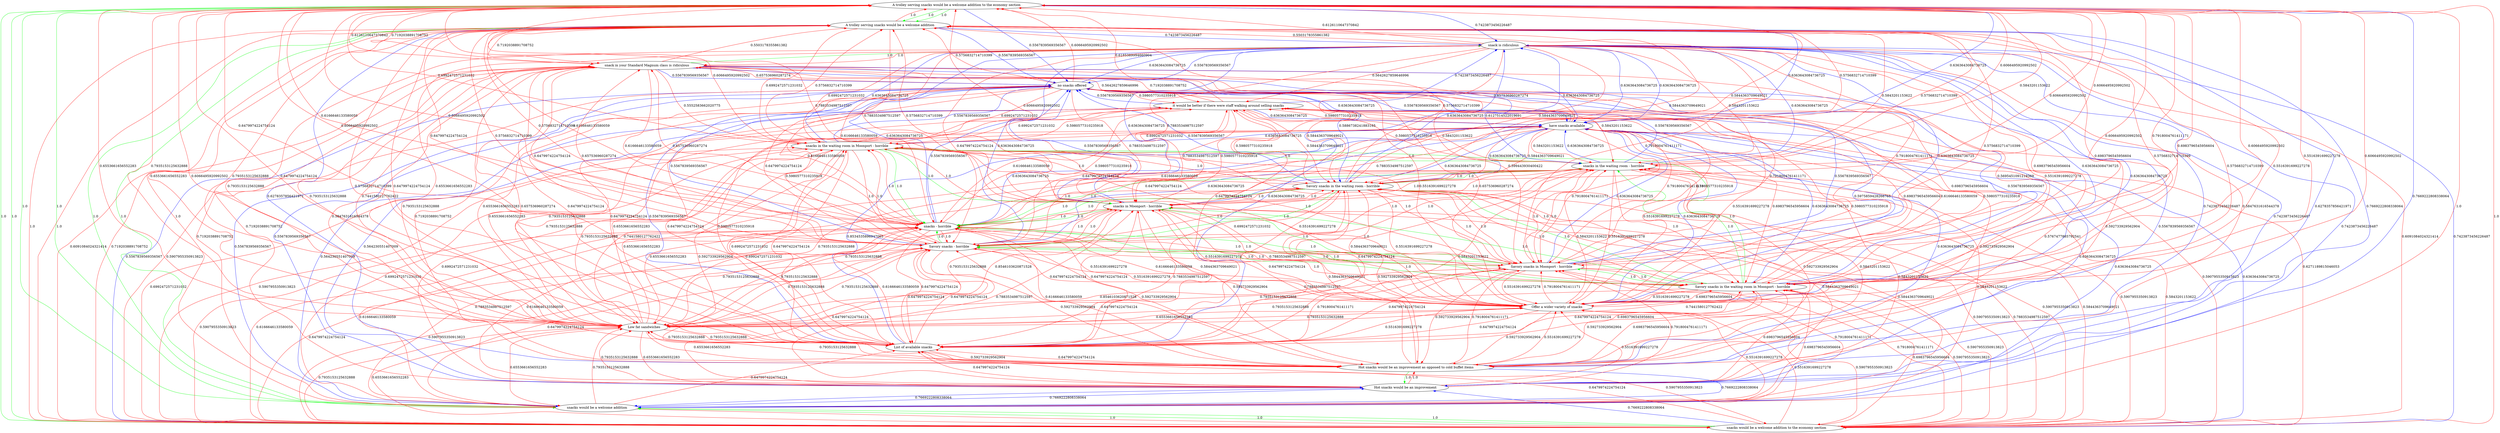 digraph rawGraph {
"A trolley serving snacks would be a welcome addition to the economy section";"A trolley serving snacks would be a welcome addition";"snacks would be a welcome addition";"snacks would be a welcome addition to the economy section";"Hot snacks would be an improvement as opposed to cold buffet items";"Hot snacks would be an improvement";"List of available snacks";"Low fat sandwiches";"Offer a wider variety of snacks";"Savory snacks in the waiting room in Moonport - horrible";"Savory snacks in Moonport - horrible";"Savory snacks - horrible";"snacks - horrible";"snacks in Moonport - horrible";"Savory snacks in the waiting room - horrible";"snacks in the waiting room - horrible";"snacks in the waiting room in Moonport - horrible";"have snacks available";"it would be better if there were staff walking around selling snacks";"no snacks offered";"snack in your Standard Magnum class is ridiculous";"snack is ridiculous";"A trolley serving snacks would be a welcome addition to the economy section" -> "A trolley serving snacks would be a welcome addition" [label=1.0] [color=green]
"A trolley serving snacks would be a welcome addition" -> "snacks would be a welcome addition" [label=1.0] [color=green]
"A trolley serving snacks would be a welcome addition to the economy section" -> "snacks would be a welcome addition to the economy section" [label=1.0] [color=green]
"snacks would be a welcome addition to the economy section" -> "snacks would be a welcome addition" [label=1.0] [color=green]
"A trolley serving snacks would be a welcome addition to the economy section" -> "snacks would be a welcome addition" [label=1.0] [color=green]
"A trolley serving snacks would be a welcome addition to the economy section" -> "A trolley serving snacks would be a welcome addition" [label=1.0] [color=green]
"A trolley serving snacks would be a welcome addition" -> "snacks would be a welcome addition" [label=1.0] [color=green]
"A trolley serving snacks would be a welcome addition to the economy section" -> "snacks would be a welcome addition to the economy section" [label=1.0] [color=green]
"snacks would be a welcome addition to the economy section" -> "snacks would be a welcome addition" [label=1.0] [color=green]
"A trolley serving snacks would be a welcome addition to the economy section" -> "snacks would be a welcome addition" [label=1.0] [color=green]
"A trolley serving snacks would be a welcome addition" -> "A trolley serving snacks would be a welcome addition to the economy section" [label=1.0] [color=red]
"A trolley serving snacks would be a welcome addition" -> "snacks would be a welcome addition to the economy section" [label=1.0] [color=red]
"snacks would be a welcome addition" -> "A trolley serving snacks would be a welcome addition to the economy section" [label=1.0] [color=red]
"snacks would be a welcome addition" -> "A trolley serving snacks would be a welcome addition" [label=1.0] [color=red]
"snacks would be a welcome addition" -> "snacks would be a welcome addition to the economy section" [label=1.0] [color=red]
"snacks would be a welcome addition to the economy section" -> "A trolley serving snacks would be a welcome addition to the economy section" [label=1.0] [color=red]
"snacks would be a welcome addition to the economy section" -> "A trolley serving snacks would be a welcome addition" [label=1.0] [color=red]
"Hot snacks would be an improvement as opposed to cold buffet items" -> "Hot snacks would be an improvement" [label=1.0] [color=green]
"Hot snacks would be an improvement" -> "Hot snacks would be an improvement as opposed to cold buffet items" [label=1.0] [color=red]
"A trolley serving snacks would be a welcome addition to the economy section" -> "Hot snacks would be an improvement" [label=0.7669222808338064] [color=blue]
"A trolley serving snacks would be a welcome addition" -> "Hot snacks would be an improvement" [label=0.7669222808338064] [color=blue]
"snacks would be a welcome addition" -> "Hot snacks would be an improvement" [label=0.7669222808338064] [color=blue]
"snacks would be a welcome addition to the economy section" -> "Hot snacks would be an improvement" [label=0.7669222808338064] [color=blue]
"Hot snacks would be an improvement as opposed to cold buffet items" -> "A trolley serving snacks would be a welcome addition" [label=0.6278357856421971] [color=blue]
"Hot snacks would be an improvement as opposed to cold buffet items" -> "snacks would be a welcome addition" [label=0.7669222808338064] [color=blue]
"Hot snacks would be an improvement" -> "A trolley serving snacks would be a welcome addition" [label=0.6278357856421971] [color=blue]
"Hot snacks would be an improvement" -> "snacks would be a welcome addition" [label=0.7669222808338064] [color=blue]
"A trolley serving snacks would be a welcome addition to the economy section" -> "List of available snacks" [label=0.6479974224754124] [color=red]
"A trolley serving snacks would be a welcome addition" -> "List of available snacks" [label=0.6479974224754124] [color=red]
"snacks would be a welcome addition" -> "List of available snacks" [label=0.6479974224754124] [color=red]
"snacks would be a welcome addition to the economy section" -> "List of available snacks" [label=0.6479974224754124] [color=red]
"Hot snacks would be an improvement as opposed to cold buffet items" -> "List of available snacks" [label=0.6479974224754124] [color=red]
"Hot snacks would be an improvement" -> "List of available snacks" [label=0.6479974224754124] [color=red]
"List of available snacks" -> "A trolley serving snacks would be a welcome addition to the economy section" [label=0.6066495920992502] [color=red]
"List of available snacks" -> "A trolley serving snacks would be a welcome addition" [label=0.5756832714710399] [color=red]
"List of available snacks" -> "snacks would be a welcome addition to the economy section" [label=0.5907955350913823] [color=red]
"List of available snacks" -> "Hot snacks would be an improvement as opposed to cold buffet items" [label=0.592733929562904] [color=red]
"A trolley serving snacks would be a welcome addition to the economy section" -> "Low fat sandwiches" [label=0.7935153125632888] [color=red]
"A trolley serving snacks would be a welcome addition" -> "Low fat sandwiches" [label=0.7935153125632888] [color=red]
"snacks would be a welcome addition" -> "Low fat sandwiches" [label=0.7935153125632888] [color=red]
"snacks would be a welcome addition to the economy section" -> "Low fat sandwiches" [label=0.7935153125632888] [color=red]
"Hot snacks would be an improvement as opposed to cold buffet items" -> "Low fat sandwiches" [label=0.7935153125632888] [color=red]
"Hot snacks would be an improvement" -> "Low fat sandwiches" [label=0.7935153125632888] [color=red]
"List of available snacks" -> "Low fat sandwiches" [label=0.7935153125632888] [color=red]
"Low fat sandwiches" -> "A trolley serving snacks would be a welcome addition to the economy section" [label=0.6553661656552283] [color=red]
"Low fat sandwiches" -> "A trolley serving snacks would be a welcome addition" [label=0.6553661656552283] [color=red]
"Low fat sandwiches" -> "snacks would be a welcome addition" [label=0.6553661656552283] [color=red]
"Low fat sandwiches" -> "snacks would be a welcome addition to the economy section" [label=0.6553661656552283] [color=red]
"Low fat sandwiches" -> "Hot snacks would be an improvement as opposed to cold buffet items" [label=0.6553661656552283] [color=red]
"Low fat sandwiches" -> "Hot snacks would be an improvement" [label=0.6553661656552283] [color=red]
"Low fat sandwiches" -> "List of available snacks" [label=0.7935153125632888] [color=red]
"A trolley serving snacks would be a welcome addition to the economy section" -> "Offer a wider variety of snacks" [label=0.5516391699227278] [color=red]
"A trolley serving snacks would be a welcome addition" -> "Offer a wider variety of snacks" [label=0.5516391699227278] [color=red]
"snacks would be a welcome addition" -> "Offer a wider variety of snacks" [label=0.5516391699227278] [color=red]
"snacks would be a welcome addition to the economy section" -> "Offer a wider variety of snacks" [label=0.5516391699227278] [color=red]
"Hot snacks would be an improvement as opposed to cold buffet items" -> "Offer a wider variety of snacks" [label=0.5516391699227278] [color=red]
"Hot snacks would be an improvement" -> "Offer a wider variety of snacks" [label=0.5516391699227278] [color=red]
"List of available snacks" -> "Offer a wider variety of snacks" [label=0.5516391699227278] [color=red]
"Low fat sandwiches" -> "Offer a wider variety of snacks" [label=0.6553661656552283] [color=red]
"Offer a wider variety of snacks" -> "A trolley serving snacks would be a welcome addition to the economy section" [label=0.6066495920992502] [color=red]
"Offer a wider variety of snacks" -> "A trolley serving snacks would be a welcome addition" [label=0.5756832714710399] [color=red]
"Offer a wider variety of snacks" -> "snacks would be a welcome addition to the economy section" [label=0.5907955350913823] [color=red]
"Offer a wider variety of snacks" -> "Hot snacks would be an improvement as opposed to cold buffet items" [label=0.592733929562904] [color=red]
"Offer a wider variety of snacks" -> "List of available snacks" [label=0.6479974224754124] [color=red]
"Offer a wider variety of snacks" -> "Low fat sandwiches" [label=0.7935153125632888] [color=red]
"Savory snacks in the waiting room in Moonport - horrible" -> "Savory snacks in Moonport - horrible" [label=1.0] [color=green]
"Savory snacks in Moonport - horrible" -> "Savory snacks - horrible" [label=1.0] [color=green]
"Savory snacks - horrible" -> "snacks - horrible" [label=1.0] [color=green]
"Savory snacks in Moonport - horrible" -> "snacks in Moonport - horrible" [label=1.0] [color=green]
"snacks in Moonport - horrible" -> "snacks - horrible" [label=1.0] [color=green]
"Savory snacks in the waiting room in Moonport - horrible" -> "Savory snacks in the waiting room - horrible" [label=1.0] [color=green]
"Savory snacks in the waiting room - horrible" -> "Savory snacks - horrible" [label=1.0] [color=green]
"Savory snacks in the waiting room - horrible" -> "snacks in the waiting room - horrible" [label=1.0] [color=green]
"snacks in the waiting room - horrible" -> "snacks - horrible" [label=1.0] [color=green]
"Savory snacks in the waiting room in Moonport - horrible" -> "snacks in the waiting room in Moonport - horrible" [label=1.0] [color=green]
"snacks in the waiting room in Moonport - horrible" -> "snacks in Moonport - horrible" [label=1.0] [color=green]
"snacks in the waiting room in Moonport - horrible" -> "snacks in the waiting room - horrible" [label=1.0] [color=green]
"Savory snacks in the waiting room in Moonport - horrible" -> "Savory snacks - horrible" [label=1.0] [color=green]
"Savory snacks in the waiting room in Moonport - horrible" -> "snacks in Moonport - horrible" [label=1.0] [color=green]
"Savory snacks in the waiting room in Moonport - horrible" -> "snacks in the waiting room - horrible" [label=1.0] [color=green]
"Savory snacks in Moonport - horrible" -> "snacks - horrible" [label=1.0] [color=green]
"Savory snacks in the waiting room - horrible" -> "snacks - horrible" [label=1.0] [color=green]
"snacks in the waiting room in Moonport - horrible" -> "snacks - horrible" [label=1.0] [color=green]
"Savory snacks in the waiting room in Moonport - horrible" -> "snacks - horrible" [label=1.0] [color=green]
"Savory snacks in Moonport - horrible" -> "Savory snacks in the waiting room in Moonport - horrible" [label=1.0] [color=red]
"Savory snacks in Moonport - horrible" -> "Savory snacks in the waiting room - horrible" [label=1.0] [color=red]
"Savory snacks in Moonport - horrible" -> "snacks in the waiting room - horrible" [label=1.0] [color=red]
"Savory snacks in Moonport - horrible" -> "snacks in the waiting room in Moonport - horrible" [label=1.0] [color=red]
"Savory snacks - horrible" -> "Savory snacks in the waiting room in Moonport - horrible" [label=1.0] [color=red]
"Savory snacks - horrible" -> "Savory snacks in Moonport - horrible" [label=1.0] [color=red]
"Savory snacks - horrible" -> "snacks in Moonport - horrible" [label=1.0] [color=red]
"Savory snacks - horrible" -> "Savory snacks in the waiting room - horrible" [label=1.0] [color=red]
"Savory snacks - horrible" -> "snacks in the waiting room - horrible" [label=1.0] [color=red]
"Savory snacks - horrible" -> "snacks in the waiting room in Moonport - horrible" [label=1.0] [color=red]
"snacks - horrible" -> "Savory snacks in the waiting room in Moonport - horrible" [label=1.0] [color=red]
"snacks - horrible" -> "Savory snacks in Moonport - horrible" [label=1.0] [color=red]
"snacks - horrible" -> "Savory snacks - horrible" [label=1.0] [color=red]
"snacks - horrible" -> "snacks in Moonport - horrible" [label=1.0] [color=red]
"snacks - horrible" -> "Savory snacks in the waiting room - horrible" [label=1.0] [color=red]
"snacks - horrible" -> "snacks in the waiting room - horrible" [label=1.0] [color=red]
"snacks - horrible" -> "snacks in the waiting room in Moonport - horrible" [label=1.0] [color=red]
"snacks in Moonport - horrible" -> "Savory snacks in the waiting room in Moonport - horrible" [label=1.0] [color=red]
"snacks in Moonport - horrible" -> "Savory snacks in Moonport - horrible" [label=1.0] [color=red]
"snacks in Moonport - horrible" -> "Savory snacks - horrible" [label=1.0] [color=red]
"snacks in Moonport - horrible" -> "Savory snacks in the waiting room - horrible" [label=1.0] [color=red]
"snacks in Moonport - horrible" -> "snacks in the waiting room - horrible" [label=1.0] [color=red]
"snacks in Moonport - horrible" -> "snacks in the waiting room in Moonport - horrible" [label=1.0] [color=red]
"Savory snacks in the waiting room - horrible" -> "Savory snacks in the waiting room in Moonport - horrible" [label=1.0] [color=red]
"Savory snacks in the waiting room - horrible" -> "Savory snacks in Moonport - horrible" [label=1.0] [color=red]
"Savory snacks in the waiting room - horrible" -> "snacks in Moonport - horrible" [label=1.0] [color=red]
"Savory snacks in the waiting room - horrible" -> "snacks in the waiting room in Moonport - horrible" [label=1.0] [color=red]
"snacks in the waiting room - horrible" -> "Savory snacks in the waiting room in Moonport - horrible" [label=1.0] [color=red]
"snacks in the waiting room - horrible" -> "Savory snacks in Moonport - horrible" [label=1.0] [color=red]
"snacks in the waiting room - horrible" -> "Savory snacks - horrible" [label=1.0] [color=red]
"snacks in the waiting room - horrible" -> "snacks in Moonport - horrible" [label=1.0] [color=red]
"snacks in the waiting room - horrible" -> "Savory snacks in the waiting room - horrible" [label=1.0] [color=red]
"snacks in the waiting room - horrible" -> "snacks in the waiting room in Moonport - horrible" [label=1.0] [color=red]
"snacks in the waiting room in Moonport - horrible" -> "Savory snacks in the waiting room in Moonport - horrible" [label=1.0] [color=red]
"snacks in the waiting room in Moonport - horrible" -> "Savory snacks in Moonport - horrible" [label=1.0] [color=red]
"snacks in the waiting room in Moonport - horrible" -> "Savory snacks - horrible" [label=1.0] [color=red]
"snacks in the waiting room in Moonport - horrible" -> "Savory snacks in the waiting room - horrible" [label=1.0] [color=red]
"A trolley serving snacks would be a welcome addition to the economy section" -> "Savory snacks in the waiting room in Moonport - horrible" [label=0.6983796545956604] [color=red]
"A trolley serving snacks would be a welcome addition to the economy section" -> "Savory snacks in Moonport - horrible" [label=0.7918004761411171] [color=red]
"A trolley serving snacks would be a welcome addition to the economy section" -> "Savory snacks - horrible" [label=0.6479974224754124] [color=red]
"A trolley serving snacks would be a welcome addition to the economy section" -> "snacks - horrible" [label=0.6166646133580059] [color=red]
"A trolley serving snacks would be a welcome addition to the economy section" -> "snacks in Moonport - horrible" [label=0.7883534987512597] [color=red]
"A trolley serving snacks would be a welcome addition to the economy section" -> "Savory snacks in the waiting room - horrible" [label=0.5844363709649021] [color=red]
"A trolley serving snacks would be a welcome addition to the economy section" -> "snacks in the waiting room - horrible" [label=0.5843201153622] [color=red]
"A trolley serving snacks would be a welcome addition to the economy section" -> "snacks in the waiting room in Moonport - horrible" [label=0.6992472571231032] [color=red]
"A trolley serving snacks would be a welcome addition" -> "Savory snacks in the waiting room in Moonport - horrible" [label=0.6983796545956604] [color=red]
"A trolley serving snacks would be a welcome addition" -> "Savory snacks in Moonport - horrible" [label=0.7918004761411171] [color=red]
"A trolley serving snacks would be a welcome addition" -> "Savory snacks - horrible" [label=0.6479974224754124] [color=red]
"A trolley serving snacks would be a welcome addition" -> "snacks - horrible" [label=0.6166646133580059] [color=red]
"A trolley serving snacks would be a welcome addition" -> "snacks in Moonport - horrible" [label=0.7883534987512597] [color=red]
"A trolley serving snacks would be a welcome addition" -> "Savory snacks in the waiting room - horrible" [label=0.5844363709649021] [color=red]
"A trolley serving snacks would be a welcome addition" -> "snacks in the waiting room - horrible" [label=0.5843201153622] [color=red]
"A trolley serving snacks would be a welcome addition" -> "snacks in the waiting room in Moonport - horrible" [label=0.6992472571231032] [color=red]
"snacks would be a welcome addition" -> "Savory snacks in the waiting room in Moonport - horrible" [label=0.6983796545956604] [color=red]
"snacks would be a welcome addition" -> "Savory snacks in Moonport - horrible" [label=0.7918004761411171] [color=red]
"snacks would be a welcome addition" -> "Savory snacks - horrible" [label=0.6479974224754124] [color=red]
"snacks would be a welcome addition" -> "snacks - horrible" [label=0.6166646133580059] [color=red]
"snacks would be a welcome addition" -> "snacks in Moonport - horrible" [label=0.7883534987512597] [color=red]
"snacks would be a welcome addition" -> "Savory snacks in the waiting room - horrible" [label=0.5844363709649021] [color=red]
"snacks would be a welcome addition" -> "snacks in the waiting room - horrible" [label=0.5843201153622] [color=red]
"snacks would be a welcome addition" -> "snacks in the waiting room in Moonport - horrible" [label=0.6992472571231032] [color=red]
"snacks would be a welcome addition to the economy section" -> "Savory snacks in the waiting room in Moonport - horrible" [label=0.6983796545956604] [color=red]
"snacks would be a welcome addition to the economy section" -> "Savory snacks in Moonport - horrible" [label=0.7918004761411171] [color=red]
"snacks would be a welcome addition to the economy section" -> "Savory snacks - horrible" [label=0.6479974224754124] [color=red]
"snacks would be a welcome addition to the economy section" -> "snacks - horrible" [label=0.6166646133580059] [color=red]
"snacks would be a welcome addition to the economy section" -> "snacks in Moonport - horrible" [label=0.7883534987512597] [color=red]
"snacks would be a welcome addition to the economy section" -> "Savory snacks in the waiting room - horrible" [label=0.5844363709649021] [color=red]
"snacks would be a welcome addition to the economy section" -> "snacks in the waiting room - horrible" [label=0.5843201153622] [color=red]
"snacks would be a welcome addition to the economy section" -> "snacks in the waiting room in Moonport - horrible" [label=0.6992472571231032] [color=red]
"Hot snacks would be an improvement as opposed to cold buffet items" -> "Savory snacks in the waiting room in Moonport - horrible" [label=0.6983796545956604] [color=red]
"Hot snacks would be an improvement as opposed to cold buffet items" -> "Savory snacks in Moonport - horrible" [label=0.7918004761411171] [color=red]
"Hot snacks would be an improvement as opposed to cold buffet items" -> "Savory snacks - horrible" [label=0.6479974224754124] [color=red]
"Hot snacks would be an improvement as opposed to cold buffet items" -> "snacks - horrible" [label=0.6166646133580059] [color=red]
"Hot snacks would be an improvement as opposed to cold buffet items" -> "snacks in Moonport - horrible" [label=0.7883534987512597] [color=red]
"Hot snacks would be an improvement as opposed to cold buffet items" -> "Savory snacks in the waiting room - horrible" [label=0.5844363709649021] [color=red]
"Hot snacks would be an improvement as opposed to cold buffet items" -> "snacks in the waiting room - horrible" [label=0.5843201153622] [color=red]
"Hot snacks would be an improvement as opposed to cold buffet items" -> "snacks in the waiting room in Moonport - horrible" [label=0.6992472571231032] [color=red]
"Hot snacks would be an improvement" -> "Savory snacks in the waiting room in Moonport - horrible" [label=0.6983796545956604] [color=red]
"Hot snacks would be an improvement" -> "Savory snacks in Moonport - horrible" [label=0.7918004761411171] [color=red]
"Hot snacks would be an improvement" -> "Savory snacks - horrible" [label=0.6479974224754124] [color=red]
"Hot snacks would be an improvement" -> "snacks - horrible" [label=0.6166646133580059] [color=red]
"Hot snacks would be an improvement" -> "snacks in Moonport - horrible" [label=0.7883534987512597] [color=red]
"Hot snacks would be an improvement" -> "Savory snacks in the waiting room - horrible" [label=0.5844363709649021] [color=red]
"Hot snacks would be an improvement" -> "snacks in the waiting room - horrible" [label=0.5843201153622] [color=red]
"Hot snacks would be an improvement" -> "snacks in the waiting room in Moonport - horrible" [label=0.6992472571231032] [color=red]
"List of available snacks" -> "Savory snacks in the waiting room in Moonport - horrible" [label=0.6983796545956604] [color=red]
"List of available snacks" -> "Savory snacks in Moonport - horrible" [label=0.7918004761411171] [color=red]
"List of available snacks" -> "Savory snacks - horrible" [label=0.6479974224754124] [color=red]
"List of available snacks" -> "snacks - horrible" [label=0.6166646133580059] [color=red]
"List of available snacks" -> "snacks in Moonport - horrible" [label=0.7883534987512597] [color=red]
"List of available snacks" -> "Savory snacks in the waiting room - horrible" [label=0.5844363709649021] [color=red]
"List of available snacks" -> "snacks in the waiting room - horrible" [label=0.5843201153622] [color=red]
"List of available snacks" -> "snacks in the waiting room in Moonport - horrible" [label=0.6992472571231032] [color=red]
"Low fat sandwiches" -> "Savory snacks in the waiting room in Moonport - horrible" [label=0.7441580127762422] [color=red]
"Low fat sandwiches" -> "Savory snacks in Moonport - horrible" [label=0.8546103620871528] [color=red]
"Low fat sandwiches" -> "Savory snacks - horrible" [label=0.7935153125632888] [color=red]
"Low fat sandwiches" -> "snacks - horrible" [label=0.7935153125632888] [color=red]
"Low fat sandwiches" -> "snacks in Moonport - horrible" [label=0.8546103620871528] [color=red]
"Low fat sandwiches" -> "Savory snacks in the waiting room - horrible" [label=0.6553661656552283] [color=red]
"Low fat sandwiches" -> "snacks in the waiting room - horrible" [label=0.6553661656552283] [color=red]
"Low fat sandwiches" -> "snacks in the waiting room in Moonport - horrible" [label=0.7441580127762422] [color=red]
"Offer a wider variety of snacks" -> "Savory snacks in the waiting room in Moonport - horrible" [label=0.6983796545956604] [color=red]
"Offer a wider variety of snacks" -> "Savory snacks in Moonport - horrible" [label=0.7918004761411171] [color=red]
"Offer a wider variety of snacks" -> "Savory snacks - horrible" [label=0.6479974224754124] [color=red]
"Offer a wider variety of snacks" -> "snacks - horrible" [label=0.6166646133580059] [color=red]
"Offer a wider variety of snacks" -> "snacks in Moonport - horrible" [label=0.7883534987512597] [color=red]
"Offer a wider variety of snacks" -> "Savory snacks in the waiting room - horrible" [label=0.5844363709649021] [color=red]
"Offer a wider variety of snacks" -> "snacks in the waiting room - horrible" [label=0.5843201153622] [color=red]
"Offer a wider variety of snacks" -> "snacks in the waiting room in Moonport - horrible" [label=0.6992472571231032] [color=red]
"Savory snacks in the waiting room in Moonport - horrible" -> "A trolley serving snacks would be a welcome addition to the economy section" [label=0.6066495920992502] [color=red]
"Savory snacks in the waiting room in Moonport - horrible" -> "A trolley serving snacks would be a welcome addition" [label=0.5756832714710399] [color=red]
"Savory snacks in the waiting room in Moonport - horrible" -> "snacks would be a welcome addition to the economy section" [label=0.5907955350913823] [color=red]
"Savory snacks in the waiting room in Moonport - horrible" -> "Hot snacks would be an improvement as opposed to cold buffet items" [label=0.592733929562904] [color=red]
"Savory snacks in the waiting room in Moonport - horrible" -> "List of available snacks" [label=0.6479974224754124] [color=red]
"Savory snacks in the waiting room in Moonport - horrible" -> "Low fat sandwiches" [label=0.7935153125632888] [color=red]
"Savory snacks in the waiting room in Moonport - horrible" -> "Offer a wider variety of snacks" [label=0.5516391699227278] [color=red]
"Savory snacks in Moonport - horrible" -> "A trolley serving snacks would be a welcome addition to the economy section" [label=0.6066495920992502] [color=red]
"Savory snacks in Moonport - horrible" -> "A trolley serving snacks would be a welcome addition" [label=0.5756832714710399] [color=red]
"Savory snacks in Moonport - horrible" -> "snacks would be a welcome addition to the economy section" [label=0.5907955350913823] [color=red]
"Savory snacks in Moonport - horrible" -> "Hot snacks would be an improvement as opposed to cold buffet items" [label=0.592733929562904] [color=red]
"Savory snacks in Moonport - horrible" -> "List of available snacks" [label=0.6479974224754124] [color=red]
"Savory snacks in Moonport - horrible" -> "Low fat sandwiches" [label=0.7935153125632888] [color=red]
"Savory snacks in Moonport - horrible" -> "Offer a wider variety of snacks" [label=0.5516391699227278] [color=red]
"Savory snacks - horrible" -> "A trolley serving snacks would be a welcome addition to the economy section" [label=0.6066495920992502] [color=red]
"Savory snacks - horrible" -> "A trolley serving snacks would be a welcome addition" [label=0.5756832714710399] [color=red]
"Savory snacks - horrible" -> "snacks would be a welcome addition to the economy section" [label=0.5907955350913823] [color=red]
"Savory snacks - horrible" -> "Hot snacks would be an improvement as opposed to cold buffet items" [label=0.592733929562904] [color=red]
"Savory snacks - horrible" -> "List of available snacks" [label=0.6479974224754124] [color=red]
"Savory snacks - horrible" -> "Low fat sandwiches" [label=0.7935153125632888] [color=red]
"Savory snacks - horrible" -> "Offer a wider variety of snacks" [label=0.5516391699227278] [color=red]
"snacks - horrible" -> "A trolley serving snacks would be a welcome addition to the economy section" [label=0.6066495920992502] [color=red]
"snacks - horrible" -> "A trolley serving snacks would be a welcome addition" [label=0.5756832714710399] [color=red]
"snacks - horrible" -> "snacks would be a welcome addition to the economy section" [label=0.5907955350913823] [color=red]
"snacks - horrible" -> "Hot snacks would be an improvement as opposed to cold buffet items" [label=0.592733929562904] [color=red]
"snacks - horrible" -> "List of available snacks" [label=0.6479974224754124] [color=red]
"snacks - horrible" -> "Low fat sandwiches" [label=0.7935153125632888] [color=red]
"snacks - horrible" -> "Offer a wider variety of snacks" [label=0.5516391699227278] [color=red]
"snacks in Moonport - horrible" -> "A trolley serving snacks would be a welcome addition to the economy section" [label=0.6066495920992502] [color=red]
"snacks in Moonport - horrible" -> "A trolley serving snacks would be a welcome addition" [label=0.5756832714710399] [color=red]
"snacks in Moonport - horrible" -> "snacks would be a welcome addition to the economy section" [label=0.5907955350913823] [color=red]
"snacks in Moonport - horrible" -> "Hot snacks would be an improvement as opposed to cold buffet items" [label=0.592733929562904] [color=red]
"snacks in Moonport - horrible" -> "List of available snacks" [label=0.6479974224754124] [color=red]
"snacks in Moonport - horrible" -> "Low fat sandwiches" [label=0.7935153125632888] [color=red]
"snacks in Moonport - horrible" -> "Offer a wider variety of snacks" [label=0.5516391699227278] [color=red]
"Savory snacks in the waiting room - horrible" -> "A trolley serving snacks would be a welcome addition to the economy section" [label=0.6066495920992502] [color=red]
"Savory snacks in the waiting room - horrible" -> "A trolley serving snacks would be a welcome addition" [label=0.5756832714710399] [color=red]
"Savory snacks in the waiting room - horrible" -> "snacks would be a welcome addition to the economy section" [label=0.5907955350913823] [color=red]
"Savory snacks in the waiting room - horrible" -> "Hot snacks would be an improvement as opposed to cold buffet items" [label=0.592733929562904] [color=red]
"Savory snacks in the waiting room - horrible" -> "List of available snacks" [label=0.6479974224754124] [color=red]
"Savory snacks in the waiting room - horrible" -> "Low fat sandwiches" [label=0.7935153125632888] [color=red]
"Savory snacks in the waiting room - horrible" -> "Offer a wider variety of snacks" [label=0.5516391699227278] [color=red]
"snacks in the waiting room - horrible" -> "A trolley serving snacks would be a welcome addition to the economy section" [label=0.6066495920992502] [color=red]
"snacks in the waiting room - horrible" -> "A trolley serving snacks would be a welcome addition" [label=0.5756832714710399] [color=red]
"snacks in the waiting room - horrible" -> "snacks would be a welcome addition to the economy section" [label=0.5907955350913823] [color=red]
"snacks in the waiting room - horrible" -> "Hot snacks would be an improvement as opposed to cold buffet items" [label=0.592733929562904] [color=red]
"snacks in the waiting room - horrible" -> "List of available snacks" [label=0.6479974224754124] [color=red]
"snacks in the waiting room - horrible" -> "Low fat sandwiches" [label=0.7935153125632888] [color=red]
"snacks in the waiting room - horrible" -> "Offer a wider variety of snacks" [label=0.5516391699227278] [color=red]
"snacks in the waiting room in Moonport - horrible" -> "A trolley serving snacks would be a welcome addition to the economy section" [label=0.6066495920992502] [color=red]
"snacks in the waiting room in Moonport - horrible" -> "A trolley serving snacks would be a welcome addition" [label=0.5756832714710399] [color=red]
"snacks in the waiting room in Moonport - horrible" -> "snacks would be a welcome addition to the economy section" [label=0.5907955350913823] [color=red]
"snacks in the waiting room in Moonport - horrible" -> "Hot snacks would be an improvement as opposed to cold buffet items" [label=0.592733929562904] [color=red]
"snacks in the waiting room in Moonport - horrible" -> "List of available snacks" [label=0.6479974224754124] [color=red]
"snacks in the waiting room in Moonport - horrible" -> "Low fat sandwiches" [label=0.7935153125632888] [color=red]
"snacks in the waiting room in Moonport - horrible" -> "Offer a wider variety of snacks" [label=0.5516391699227278] [color=red]
"A trolley serving snacks would be a welcome addition to the economy section" -> "have snacks available" [label=0.6363643084736725] [color=blue]
"A trolley serving snacks would be a welcome addition" -> "have snacks available" [label=0.6363643084736725] [color=blue]
"snacks would be a welcome addition" -> "have snacks available" [label=0.6363643084736725] [color=blue]
"snacks would be a welcome addition to the economy section" -> "have snacks available" [label=0.6363643084736725] [color=blue]
"Hot snacks would be an improvement as opposed to cold buffet items" -> "have snacks available" [label=0.6363643084736725] [color=blue]
"Hot snacks would be an improvement" -> "have snacks available" [label=0.6363643084736725] [color=blue]
"List of available snacks" -> "have snacks available" [label=0.8534535896947065] [color=blue]
"Low fat sandwiches" -> "have snacks available" [label=0.6553661656552283] [color=red]
"Offer a wider variety of snacks" -> "have snacks available" [label=0.6363643084736725] [color=blue]
"Savory snacks in the waiting room in Moonport - horrible" -> "have snacks available" [label=0.6363643084736725] [color=blue]
"Savory snacks in Moonport - horrible" -> "have snacks available" [label=0.6363643084736725] [color=blue]
"Savory snacks - horrible" -> "have snacks available" [label=0.6363643084736725] [color=blue]
"snacks - horrible" -> "have snacks available" [label=0.6363643084736725] [color=blue]
"snacks in Moonport - horrible" -> "have snacks available" [label=0.6363643084736725] [color=blue]
"Savory snacks in the waiting room - horrible" -> "have snacks available" [label=0.6363643084736725] [color=blue]
"snacks in the waiting room - horrible" -> "have snacks available" [label=0.6363643084736725] [color=blue]
"snacks in the waiting room in Moonport - horrible" -> "have snacks available" [label=0.6363643084736725] [color=blue]
"have snacks available" -> "A trolley serving snacks would be a welcome addition to the economy section" [label=0.6066495920992502] [color=red]
"have snacks available" -> "A trolley serving snacks would be a welcome addition" [label=0.5756832714710399] [color=red]
"have snacks available" -> "snacks would be a welcome addition to the economy section" [label=0.5907955350913823] [color=red]
"have snacks available" -> "Hot snacks would be an improvement as opposed to cold buffet items" [label=0.592733929562904] [color=red]
"have snacks available" -> "Low fat sandwiches" [label=0.7935153125632888] [color=red]
"have snacks available" -> "Offer a wider variety of snacks" [label=0.5516391699227278] [color=red]
"have snacks available" -> "Savory snacks in the waiting room in Moonport - horrible" [label=0.6983796545956604] [color=red]
"have snacks available" -> "Savory snacks in Moonport - horrible" [label=0.7918004761411171] [color=red]
"have snacks available" -> "Savory snacks - horrible" [label=0.6479974224754124] [color=red]
"have snacks available" -> "snacks - horrible" [label=0.6166646133580059] [color=red]
"have snacks available" -> "snacks in Moonport - horrible" [label=0.7883534987512597] [color=red]
"have snacks available" -> "Savory snacks in the waiting room - horrible" [label=0.5844363709649021] [color=red]
"have snacks available" -> "snacks in the waiting room - horrible" [label=0.5843201153622] [color=red]
"have snacks available" -> "snacks in the waiting room in Moonport - horrible" [label=0.6992472571231032] [color=red]
"List of available snacks" -> "it would be better if there were staff walking around selling snacks" [label=0.5980577310235918] [color=red]
"Low fat sandwiches" -> "it would be better if there were staff walking around selling snacks" [label=0.6553661656552283] [color=red]
"Offer a wider variety of snacks" -> "it would be better if there were staff walking around selling snacks" [label=0.5980577310235918] [color=red]
"Savory snacks in the waiting room in Moonport - horrible" -> "it would be better if there were staff walking around selling snacks" [label=0.5980577310235918] [color=red]
"Savory snacks in Moonport - horrible" -> "it would be better if there were staff walking around selling snacks" [label=0.5980577310235918] [color=red]
"Savory snacks - horrible" -> "it would be better if there were staff walking around selling snacks" [label=0.5980577310235918] [color=red]
"snacks - horrible" -> "it would be better if there were staff walking around selling snacks" [label=0.5980577310235918] [color=red]
"snacks in Moonport - horrible" -> "it would be better if there were staff walking around selling snacks" [label=0.5980577310235918] [color=red]
"Savory snacks in the waiting room - horrible" -> "it would be better if there were staff walking around selling snacks" [label=0.5980577310235918] [color=red]
"snacks in the waiting room - horrible" -> "it would be better if there were staff walking around selling snacks" [label=0.5980577310235918] [color=red]
"snacks in the waiting room in Moonport - horrible" -> "it would be better if there were staff walking around selling snacks" [label=0.5980577310235918] [color=red]
"have snacks available" -> "it would be better if there were staff walking around selling snacks" [label=0.5980577310235918] [color=red]
"it would be better if there were staff walking around selling snacks" -> "A trolley serving snacks would be a welcome addition to the economy section" [label=0.6185389994660904] [color=red]
"it would be better if there were staff walking around selling snacks" -> "snacks would be a welcome addition" [label=0.564230551407009] [color=blue]
"it would be better if there were staff walking around selling snacks" -> "snacks would be a welcome addition to the economy section" [label=0.6271189815046053] [color=red]
"it would be better if there were staff walking around selling snacks" -> "Hot snacks would be an improvement as opposed to cold buffet items" [label=0.5767477885792541] [color=red]
"it would be better if there were staff walking around selling snacks" -> "Hot snacks would be an improvement" [label=0.564230551407009] [color=blue]
"it would be better if there were staff walking around selling snacks" -> "List of available snacks" [label=0.6479974224754124] [color=red]
"it would be better if there were staff walking around selling snacks" -> "Low fat sandwiches" [label=0.7935153125632888] [color=red]
"it would be better if there were staff walking around selling snacks" -> "Offer a wider variety of snacks" [label=0.5516391699227278] [color=red]
"it would be better if there were staff walking around selling snacks" -> "Savory snacks in the waiting room in Moonport - horrible" [label=0.6983796545956604] [color=red]
"it would be better if there were staff walking around selling snacks" -> "Savory snacks in Moonport - horrible" [label=0.7918004761411171] [color=red]
"it would be better if there were staff walking around selling snacks" -> "Savory snacks - horrible" [label=0.6479974224754124] [color=red]
"it would be better if there were staff walking around selling snacks" -> "snacks - horrible" [label=0.6166646133580059] [color=red]
"it would be better if there were staff walking around selling snacks" -> "snacks in Moonport - horrible" [label=0.7883534987512597] [color=red]
"it would be better if there were staff walking around selling snacks" -> "Savory snacks in the waiting room - horrible" [label=0.5844363709649021] [color=red]
"it would be better if there were staff walking around selling snacks" -> "snacks in the waiting room - horrible" [label=0.5843201153622] [color=red]
"it would be better if there were staff walking around selling snacks" -> "snacks in the waiting room in Moonport - horrible" [label=0.6992472571231032] [color=red]
"it would be better if there were staff walking around selling snacks" -> "have snacks available" [label=0.6363643084736725] [color=blue]
"A trolley serving snacks would be a welcome addition to the economy section" -> "no snacks offered" [label=0.5567839569356567] [color=blue]
"A trolley serving snacks would be a welcome addition" -> "no snacks offered" [label=0.5567839569356567] [color=blue]
"snacks would be a welcome addition" -> "no snacks offered" [label=0.5567839569356567] [color=blue]
"snacks would be a welcome addition to the economy section" -> "no snacks offered" [label=0.5567839569356567] [color=blue]
"Hot snacks would be an improvement as opposed to cold buffet items" -> "no snacks offered" [label=0.5567839569356567] [color=blue]
"Hot snacks would be an improvement" -> "no snacks offered" [label=0.5567839569356567] [color=blue]
"List of available snacks" -> "no snacks offered" [label=0.5567839569356567] [color=blue]
"Low fat sandwiches" -> "no snacks offered" [label=0.6553661656552283] [color=red]
"Offer a wider variety of snacks" -> "no snacks offered" [label=0.5975859428266765] [color=blue]
"Savory snacks in the waiting room in Moonport - horrible" -> "no snacks offered" [label=0.5567839569356567] [color=blue]
"Savory snacks in Moonport - horrible" -> "no snacks offered" [label=0.5567839569356567] [color=blue]
"Savory snacks - horrible" -> "no snacks offered" [label=0.5567839569356567] [color=blue]
"snacks - horrible" -> "no snacks offered" [label=0.5567839569356567] [color=blue]
"snacks in Moonport - horrible" -> "no snacks offered" [label=0.5567839569356567] [color=blue]
"Savory snacks in the waiting room - horrible" -> "no snacks offered" [label=0.5567839569356567] [color=blue]
"snacks in the waiting room - horrible" -> "no snacks offered" [label=0.5567839569356567] [color=blue]
"snacks in the waiting room in Moonport - horrible" -> "no snacks offered" [label=0.5567839569356567] [color=blue]
"have snacks available" -> "no snacks offered" [label=0.5567839569356567] [color=blue]
"it would be better if there were staff walking around selling snacks" -> "no snacks offered" [label=0.5567839569356567] [color=blue]
"no snacks offered" -> "A trolley serving snacks would be a welcome addition to the economy section" [label=0.6066495920992502] [color=red]
"no snacks offered" -> "A trolley serving snacks would be a welcome addition" [label=0.5756832714710399] [color=red]
"no snacks offered" -> "snacks would be a welcome addition to the economy section" [label=0.5907955350913823] [color=red]
"no snacks offered" -> "Hot snacks would be an improvement as opposed to cold buffet items" [label=0.592733929562904] [color=red]
"no snacks offered" -> "List of available snacks" [label=0.6479974224754124] [color=red]
"no snacks offered" -> "Low fat sandwiches" [label=0.7935153125632888] [color=red]
"no snacks offered" -> "Offer a wider variety of snacks" [label=0.6166646133580059] [color=red]
"no snacks offered" -> "Savory snacks in the waiting room in Moonport - horrible" [label=0.6983796545956604] [color=red]
"no snacks offered" -> "Savory snacks in Moonport - horrible" [label=0.7918004761411171] [color=red]
"no snacks offered" -> "Savory snacks - horrible" [label=0.6479974224754124] [color=red]
"no snacks offered" -> "snacks - horrible" [label=0.6166646133580059] [color=red]
"no snacks offered" -> "snacks in Moonport - horrible" [label=0.7883534987512597] [color=red]
"no snacks offered" -> "Savory snacks in the waiting room - horrible" [label=0.5844363709649021] [color=red]
"no snacks offered" -> "snacks in the waiting room - horrible" [label=0.5843201153622] [color=red]
"no snacks offered" -> "snacks in the waiting room in Moonport - horrible" [label=0.6992472571231032] [color=red]
"no snacks offered" -> "have snacks available" [label=0.6363643084736725] [color=blue]
"no snacks offered" -> "it would be better if there were staff walking around selling snacks" [label=0.5980577310235918] [color=red]
"snack in your Standard Magnum class is ridiculous" -> "snack is ridiculous" [label=1.0] [color=green]
"snack is ridiculous" -> "snack in your Standard Magnum class is ridiculous" [label=1.0] [color=red]
"A trolley serving snacks would be a welcome addition to the economy section" -> "snack in your Standard Magnum class is ridiculous" [label=0.7192038891708752] [color=red]
"A trolley serving snacks would be a welcome addition to the economy section" -> "snack is ridiculous" [label=0.7423873456226487] [color=blue]
"A trolley serving snacks would be a welcome addition" -> "snack in your Standard Magnum class is ridiculous" [label=0.7192038891708752] [color=red]
"A trolley serving snacks would be a welcome addition" -> "snack is ridiculous" [label=0.7423873456226487] [color=blue]
"snacks would be a welcome addition" -> "snack in your Standard Magnum class is ridiculous" [label=0.7192038891708752] [color=red]
"snacks would be a welcome addition" -> "snack is ridiculous" [label=0.7423873456226487] [color=blue]
"snacks would be a welcome addition to the economy section" -> "snack in your Standard Magnum class is ridiculous" [label=0.7192038891708752] [color=red]
"snacks would be a welcome addition to the economy section" -> "snack is ridiculous" [label=0.7423873456226487] [color=blue]
"Hot snacks would be an improvement as opposed to cold buffet items" -> "snack in your Standard Magnum class is ridiculous" [label=0.7192038891708752] [color=red]
"Hot snacks would be an improvement as opposed to cold buffet items" -> "snack is ridiculous" [label=0.7423873456226487] [color=blue]
"Hot snacks would be an improvement" -> "snack in your Standard Magnum class is ridiculous" [label=0.7192038891708752] [color=red]
"Hot snacks would be an improvement" -> "snack is ridiculous" [label=0.7423873456226487] [color=blue]
"List of available snacks" -> "snack in your Standard Magnum class is ridiculous" [label=0.657536960287274] [color=red]
"List of available snacks" -> "snack is ridiculous" [label=0.6363643084736725] [color=blue]
"Low fat sandwiches" -> "snack in your Standard Magnum class is ridiculous" [label=0.7441580127762422] [color=red]
"Low fat sandwiches" -> "snack is ridiculous" [label=0.6553661656552283] [color=red]
"Offer a wider variety of snacks" -> "snack in your Standard Magnum class is ridiculous" [label=0.657536960287274] [color=red]
"Offer a wider variety of snacks" -> "snack is ridiculous" [label=0.6363643084736725] [color=blue]
"Savory snacks in the waiting room in Moonport - horrible" -> "snack is ridiculous" [label=0.6363643084736725] [color=blue]
"Savory snacks in Moonport - horrible" -> "snack is ridiculous" [label=0.6363643084736725] [color=blue]
"Savory snacks - horrible" -> "snack in your Standard Magnum class is ridiculous" [label=0.657536960287274] [color=red]
"Savory snacks - horrible" -> "snack is ridiculous" [label=0.6363643084736725] [color=blue]
"snacks - horrible" -> "snack in your Standard Magnum class is ridiculous" [label=0.657536960287274] [color=red]
"snacks - horrible" -> "snack is ridiculous" [label=0.6363643084736725] [color=blue]
"snacks in Moonport - horrible" -> "snack is ridiculous" [label=0.6363643084736725] [color=blue]
"Savory snacks in the waiting room - horrible" -> "snack is ridiculous" [label=0.6363643084736725] [color=blue]
"snacks in the waiting room - horrible" -> "snack is ridiculous" [label=0.6363643084736725] [color=blue]
"snacks in the waiting room in Moonport - horrible" -> "snack is ridiculous" [label=0.6363643084736725] [color=blue]
"have snacks available" -> "snack in your Standard Magnum class is ridiculous" [label=0.657536960287274] [color=red]
"have snacks available" -> "snack is ridiculous" [label=0.6363643084736725] [color=blue]
"it would be better if there were staff walking around selling snacks" -> "snack in your Standard Magnum class is ridiculous" [label=0.7192038891708752] [color=red]
"it would be better if there were staff walking around selling snacks" -> "snack is ridiculous" [label=0.7423873456226487] [color=blue]
"no snacks offered" -> "snack in your Standard Magnum class is ridiculous" [label=0.657536960287274] [color=red]
"no snacks offered" -> "snack is ridiculous" [label=0.6363643084736725] [color=blue]
"snack in your Standard Magnum class is ridiculous" -> "A trolley serving snacks would be a welcome addition to the economy section" [label=0.6126110647370842] [color=red]
"snack in your Standard Magnum class is ridiculous" -> "A trolley serving snacks would be a welcome addition" [label=0.5503178355861382] [color=red]
"snack in your Standard Magnum class is ridiculous" -> "snacks would be a welcome addition to the economy section" [label=0.6091084024321414] [color=red]
"snack in your Standard Magnum class is ridiculous" -> "Hot snacks would be an improvement as opposed to cold buffet items" [label=0.5847631616544378] [color=red]
"snack in your Standard Magnum class is ridiculous" -> "List of available snacks" [label=0.6479974224754124] [color=red]
"snack in your Standard Magnum class is ridiculous" -> "Low fat sandwiches" [label=0.7935153125632888] [color=red]
"snack in your Standard Magnum class is ridiculous" -> "Offer a wider variety of snacks" [label=0.5516391699227278] [color=red]
"snack in your Standard Magnum class is ridiculous" -> "Savory snacks in the waiting room in Moonport - horrible" [label=0.5695451091219369] [color=red]
"snack in your Standard Magnum class is ridiculous" -> "Savory snacks in Moonport - horrible" [label=0.599443930400422] [color=red]
"snack in your Standard Magnum class is ridiculous" -> "Savory snacks - horrible" [label=0.6479974224754124] [color=red]
"snack in your Standard Magnum class is ridiculous" -> "snacks - horrible" [label=0.6166646133580059] [color=red]
"snack in your Standard Magnum class is ridiculous" -> "Savory snacks in the waiting room - horrible" [label=0.5886738241883165] [color=blue]
"snack in your Standard Magnum class is ridiculous" -> "snacks in the waiting room - horrible" [label=0.6127514522019691] [color=blue]
"snack in your Standard Magnum class is ridiculous" -> "snacks in the waiting room in Moonport - horrible" [label=0.5552583662020775] [color=red]
"snack in your Standard Magnum class is ridiculous" -> "have snacks available" [label=0.6363643084736725] [color=blue]
"snack in your Standard Magnum class is ridiculous" -> "it would be better if there were staff walking around selling snacks" [label=0.5642627859646996] [color=red]
"snack in your Standard Magnum class is ridiculous" -> "no snacks offered" [label=0.5567839569356567] [color=blue]
"snack is ridiculous" -> "A trolley serving snacks would be a welcome addition to the economy section" [label=0.6126110647370842] [color=red]
"snack is ridiculous" -> "A trolley serving snacks would be a welcome addition" [label=0.5503178355861382] [color=red]
"snack is ridiculous" -> "snacks would be a welcome addition to the economy section" [label=0.6091084024321414] [color=red]
"snack is ridiculous" -> "Hot snacks would be an improvement as opposed to cold buffet items" [label=0.5847631616544378] [color=red]
"snack is ridiculous" -> "List of available snacks" [label=0.6479974224754124] [color=red]
"snack is ridiculous" -> "Low fat sandwiches" [label=0.7935153125632888] [color=red]
"snack is ridiculous" -> "Offer a wider variety of snacks" [label=0.5516391699227278] [color=red]
"snack is ridiculous" -> "Savory snacks in the waiting room in Moonport - horrible" [label=0.6983796545956604] [color=red]
"snack is ridiculous" -> "Savory snacks in Moonport - horrible" [label=0.7918004761411171] [color=red]
"snack is ridiculous" -> "Savory snacks - horrible" [label=0.6479974224754124] [color=red]
"snack is ridiculous" -> "snacks - horrible" [label=0.6166646133580059] [color=red]
"snack is ridiculous" -> "snacks in Moonport - horrible" [label=0.7883534987512597] [color=red]
"snack is ridiculous" -> "Savory snacks in the waiting room - horrible" [label=0.5844363709649021] [color=red]
"snack is ridiculous" -> "snacks in the waiting room - horrible" [label=0.5843201153622] [color=red]
"snack is ridiculous" -> "snacks in the waiting room in Moonport - horrible" [label=0.6992472571231032] [color=red]
"snack is ridiculous" -> "have snacks available" [label=0.6363643084736725] [color=blue]
"snack is ridiculous" -> "it would be better if there were staff walking around selling snacks" [label=0.5642627859646996] [color=red]
"snack is ridiculous" -> "no snacks offered" [label=0.5567839569356567] [color=blue]
}
